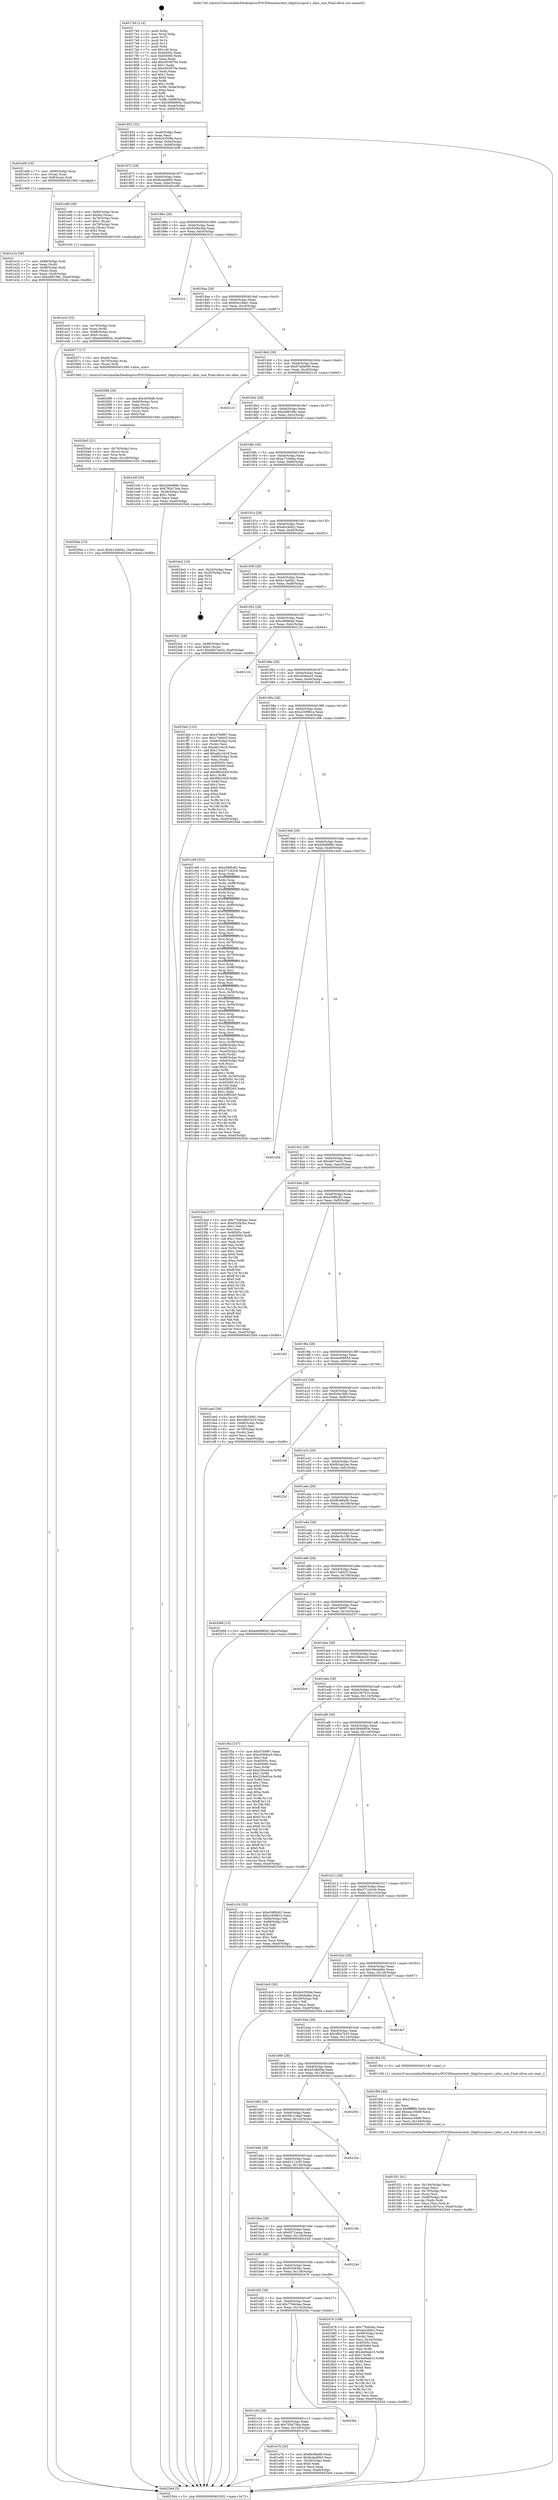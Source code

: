 digraph "0x4017e0" {
  label = "0x4017e0 (/mnt/c/Users/mathe/Desktop/tcc/POCII/binaries/extr_libgit2srcpool.c_alloc_size_Final-ollvm.out::main(0))"
  labelloc = "t"
  node[shape=record]

  Entry [label="",width=0.3,height=0.3,shape=circle,fillcolor=black,style=filled]
  "0x401852" [label="{
     0x401852 [32]\l
     | [instrs]\l
     &nbsp;&nbsp;0x401852 \<+6\>: mov -0xa0(%rbp),%eax\l
     &nbsp;&nbsp;0x401858 \<+2\>: mov %eax,%ecx\l
     &nbsp;&nbsp;0x40185a \<+6\>: sub $0x8c43508a,%ecx\l
     &nbsp;&nbsp;0x401860 \<+6\>: mov %eax,-0xb4(%rbp)\l
     &nbsp;&nbsp;0x401866 \<+6\>: mov %ecx,-0xb8(%rbp)\l
     &nbsp;&nbsp;0x40186c \<+6\>: je 0000000000401e08 \<main+0x628\>\l
  }"]
  "0x401e08" [label="{
     0x401e08 [19]\l
     | [instrs]\l
     &nbsp;&nbsp;0x401e08 \<+7\>: mov -0x90(%rbp),%rax\l
     &nbsp;&nbsp;0x401e0f \<+3\>: mov (%rax),%rax\l
     &nbsp;&nbsp;0x401e12 \<+4\>: mov 0x8(%rax),%rdi\l
     &nbsp;&nbsp;0x401e16 \<+5\>: call 0000000000401060 \<atoi@plt\>\l
     | [calls]\l
     &nbsp;&nbsp;0x401060 \{1\} (unknown)\l
  }"]
  "0x401872" [label="{
     0x401872 [28]\l
     | [instrs]\l
     &nbsp;&nbsp;0x401872 \<+5\>: jmp 0000000000401877 \<main+0x97\>\l
     &nbsp;&nbsp;0x401877 \<+6\>: mov -0xb4(%rbp),%eax\l
     &nbsp;&nbsp;0x40187d \<+5\>: sub $0x8cdad0b5,%eax\l
     &nbsp;&nbsp;0x401882 \<+6\>: mov %eax,-0xbc(%rbp)\l
     &nbsp;&nbsp;0x401888 \<+6\>: je 0000000000401e99 \<main+0x6b9\>\l
  }"]
  Exit [label="",width=0.3,height=0.3,shape=circle,fillcolor=black,style=filled,peripheries=2]
  "0x401e99" [label="{
     0x401e99 [39]\l
     | [instrs]\l
     &nbsp;&nbsp;0x401e99 \<+4\>: mov -0x80(%rbp),%rax\l
     &nbsp;&nbsp;0x401e9d \<+6\>: movl $0x64,(%rax)\l
     &nbsp;&nbsp;0x401ea3 \<+4\>: mov -0x78(%rbp),%rax\l
     &nbsp;&nbsp;0x401ea7 \<+6\>: movl $0x1,(%rax)\l
     &nbsp;&nbsp;0x401ead \<+4\>: mov -0x78(%rbp),%rax\l
     &nbsp;&nbsp;0x401eb1 \<+3\>: movslq (%rax),%rax\l
     &nbsp;&nbsp;0x401eb4 \<+4\>: shl $0x2,%rax\l
     &nbsp;&nbsp;0x401eb8 \<+3\>: mov %rax,%rdi\l
     &nbsp;&nbsp;0x401ebb \<+5\>: call 0000000000401050 \<malloc@plt\>\l
     | [calls]\l
     &nbsp;&nbsp;0x401050 \{1\} (unknown)\l
  }"]
  "0x40188e" [label="{
     0x40188e [28]\l
     | [instrs]\l
     &nbsp;&nbsp;0x40188e \<+5\>: jmp 0000000000401893 \<main+0xb3\>\l
     &nbsp;&nbsp;0x401893 \<+6\>: mov -0xb4(%rbp),%eax\l
     &nbsp;&nbsp;0x401899 \<+5\>: sub $0x930fa2bb,%eax\l
     &nbsp;&nbsp;0x40189e \<+6\>: mov %eax,-0xc0(%rbp)\l
     &nbsp;&nbsp;0x4018a4 \<+6\>: je 00000000004023c2 \<main+0xbe2\>\l
  }"]
  "0x4020ba" [label="{
     0x4020ba [15]\l
     | [instrs]\l
     &nbsp;&nbsp;0x4020ba \<+10\>: movl $0xb13a65a1,-0xa0(%rbp)\l
     &nbsp;&nbsp;0x4020c4 \<+5\>: jmp 00000000004025d4 \<main+0xdf4\>\l
  }"]
  "0x4023c2" [label="{
     0x4023c2\l
  }", style=dashed]
  "0x4018aa" [label="{
     0x4018aa [28]\l
     | [instrs]\l
     &nbsp;&nbsp;0x4018aa \<+5\>: jmp 00000000004018af \<main+0xcf\>\l
     &nbsp;&nbsp;0x4018af \<+6\>: mov -0xb4(%rbp),%eax\l
     &nbsp;&nbsp;0x4018b5 \<+5\>: sub $0x93e184e1,%eax\l
     &nbsp;&nbsp;0x4018ba \<+6\>: mov %eax,-0xc4(%rbp)\l
     &nbsp;&nbsp;0x4018c0 \<+6\>: je 0000000000402077 \<main+0x897\>\l
  }"]
  "0x4020a5" [label="{
     0x4020a5 [21]\l
     | [instrs]\l
     &nbsp;&nbsp;0x4020a5 \<+4\>: mov -0x70(%rbp),%rcx\l
     &nbsp;&nbsp;0x4020a9 \<+3\>: mov (%rcx),%rcx\l
     &nbsp;&nbsp;0x4020ac \<+3\>: mov %rcx,%rdi\l
     &nbsp;&nbsp;0x4020af \<+6\>: mov %eax,-0x148(%rbp)\l
     &nbsp;&nbsp;0x4020b5 \<+5\>: call 0000000000401030 \<free@plt\>\l
     | [calls]\l
     &nbsp;&nbsp;0x401030 \{1\} (unknown)\l
  }"]
  "0x402077" [label="{
     0x402077 [17]\l
     | [instrs]\l
     &nbsp;&nbsp;0x402077 \<+5\>: mov $0x64,%esi\l
     &nbsp;&nbsp;0x40207c \<+4\>: mov -0x70(%rbp),%rax\l
     &nbsp;&nbsp;0x402080 \<+3\>: mov (%rax),%rdi\l
     &nbsp;&nbsp;0x402083 \<+5\>: call 0000000000401580 \<alloc_size\>\l
     | [calls]\l
     &nbsp;&nbsp;0x401580 \{1\} (/mnt/c/Users/mathe/Desktop/tcc/POCII/binaries/extr_libgit2srcpool.c_alloc_size_Final-ollvm.out::alloc_size)\l
  }"]
  "0x4018c6" [label="{
     0x4018c6 [28]\l
     | [instrs]\l
     &nbsp;&nbsp;0x4018c6 \<+5\>: jmp 00000000004018cb \<main+0xeb\>\l
     &nbsp;&nbsp;0x4018cb \<+6\>: mov -0xb4(%rbp),%eax\l
     &nbsp;&nbsp;0x4018d1 \<+5\>: sub $0x97a6a909,%eax\l
     &nbsp;&nbsp;0x4018d6 \<+6\>: mov %eax,-0xc8(%rbp)\l
     &nbsp;&nbsp;0x4018dc \<+6\>: je 00000000004021c5 \<main+0x9e5\>\l
  }"]
  "0x402088" [label="{
     0x402088 [29]\l
     | [instrs]\l
     &nbsp;&nbsp;0x402088 \<+10\>: movabs $0x4030d6,%rdi\l
     &nbsp;&nbsp;0x402092 \<+4\>: mov -0x60(%rbp),%rcx\l
     &nbsp;&nbsp;0x402096 \<+2\>: mov %eax,(%rcx)\l
     &nbsp;&nbsp;0x402098 \<+4\>: mov -0x60(%rbp),%rcx\l
     &nbsp;&nbsp;0x40209c \<+2\>: mov (%rcx),%esi\l
     &nbsp;&nbsp;0x40209e \<+2\>: mov $0x0,%al\l
     &nbsp;&nbsp;0x4020a0 \<+5\>: call 0000000000401040 \<printf@plt\>\l
     | [calls]\l
     &nbsp;&nbsp;0x401040 \{1\} (unknown)\l
  }"]
  "0x4021c5" [label="{
     0x4021c5\l
  }", style=dashed]
  "0x4018e2" [label="{
     0x4018e2 [28]\l
     | [instrs]\l
     &nbsp;&nbsp;0x4018e2 \<+5\>: jmp 00000000004018e7 \<main+0x107\>\l
     &nbsp;&nbsp;0x4018e7 \<+6\>: mov -0xb4(%rbp),%eax\l
     &nbsp;&nbsp;0x4018ed \<+5\>: sub $0xa4f9196c,%eax\l
     &nbsp;&nbsp;0x4018f2 \<+6\>: mov %eax,-0xcc(%rbp)\l
     &nbsp;&nbsp;0x4018f8 \<+6\>: je 0000000000401e3f \<main+0x65f\>\l
  }"]
  "0x401f31" [label="{
     0x401f31 [41]\l
     | [instrs]\l
     &nbsp;&nbsp;0x401f31 \<+6\>: mov -0x144(%rbp),%ecx\l
     &nbsp;&nbsp;0x401f37 \<+3\>: imul %eax,%ecx\l
     &nbsp;&nbsp;0x401f3a \<+4\>: mov -0x70(%rbp),%rsi\l
     &nbsp;&nbsp;0x401f3e \<+3\>: mov (%rsi),%rsi\l
     &nbsp;&nbsp;0x401f41 \<+4\>: mov -0x68(%rbp),%rdi\l
     &nbsp;&nbsp;0x401f45 \<+3\>: movslq (%rdi),%rdi\l
     &nbsp;&nbsp;0x401f48 \<+3\>: mov %ecx,(%rsi,%rdi,4)\l
     &nbsp;&nbsp;0x401f4b \<+10\>: movl $0x2c3b7e1e,-0xa0(%rbp)\l
     &nbsp;&nbsp;0x401f55 \<+5\>: jmp 00000000004025d4 \<main+0xdf4\>\l
  }"]
  "0x401e3f" [label="{
     0x401e3f [30]\l
     | [instrs]\l
     &nbsp;&nbsp;0x401e3f \<+5\>: mov $0xd26d998c,%eax\l
     &nbsp;&nbsp;0x401e44 \<+5\>: mov $0x795a73da,%ecx\l
     &nbsp;&nbsp;0x401e49 \<+3\>: mov -0x28(%rbp),%edx\l
     &nbsp;&nbsp;0x401e4c \<+3\>: cmp $0x1,%edx\l
     &nbsp;&nbsp;0x401e4f \<+3\>: cmovl %ecx,%eax\l
     &nbsp;&nbsp;0x401e52 \<+6\>: mov %eax,-0xa0(%rbp)\l
     &nbsp;&nbsp;0x401e58 \<+5\>: jmp 00000000004025d4 \<main+0xdf4\>\l
  }"]
  "0x4018fe" [label="{
     0x4018fe [28]\l
     | [instrs]\l
     &nbsp;&nbsp;0x4018fe \<+5\>: jmp 0000000000401903 \<main+0x123\>\l
     &nbsp;&nbsp;0x401903 \<+6\>: mov -0xb4(%rbp),%eax\l
     &nbsp;&nbsp;0x401909 \<+5\>: sub $0xa77cb94a,%eax\l
     &nbsp;&nbsp;0x40190e \<+6\>: mov %eax,-0xd0(%rbp)\l
     &nbsp;&nbsp;0x401914 \<+6\>: je 00000000004025a8 \<main+0xdc8\>\l
  }"]
  "0x401f09" [label="{
     0x401f09 [40]\l
     | [instrs]\l
     &nbsp;&nbsp;0x401f09 \<+5\>: mov $0x2,%ecx\l
     &nbsp;&nbsp;0x401f0e \<+1\>: cltd\l
     &nbsp;&nbsp;0x401f0f \<+2\>: idiv %ecx\l
     &nbsp;&nbsp;0x401f11 \<+6\>: imul $0xfffffffe,%edx,%ecx\l
     &nbsp;&nbsp;0x401f17 \<+6\>: add $0xeea19489,%ecx\l
     &nbsp;&nbsp;0x401f1d \<+3\>: add $0x1,%ecx\l
     &nbsp;&nbsp;0x401f20 \<+6\>: sub $0xeea19489,%ecx\l
     &nbsp;&nbsp;0x401f26 \<+6\>: mov %ecx,-0x144(%rbp)\l
     &nbsp;&nbsp;0x401f2c \<+5\>: call 0000000000401160 \<next_i\>\l
     | [calls]\l
     &nbsp;&nbsp;0x401160 \{1\} (/mnt/c/Users/mathe/Desktop/tcc/POCII/binaries/extr_libgit2srcpool.c_alloc_size_Final-ollvm.out::next_i)\l
  }"]
  "0x4025a8" [label="{
     0x4025a8\l
  }", style=dashed]
  "0x40191a" [label="{
     0x40191a [28]\l
     | [instrs]\l
     &nbsp;&nbsp;0x40191a \<+5\>: jmp 000000000040191f \<main+0x13f\>\l
     &nbsp;&nbsp;0x40191f \<+6\>: mov -0xb4(%rbp),%eax\l
     &nbsp;&nbsp;0x401925 \<+5\>: sub $0xab24bfc2,%eax\l
     &nbsp;&nbsp;0x40192a \<+6\>: mov %eax,-0xd4(%rbp)\l
     &nbsp;&nbsp;0x401930 \<+6\>: je 00000000004024e2 \<main+0xd02\>\l
  }"]
  "0x401ec0" [label="{
     0x401ec0 [32]\l
     | [instrs]\l
     &nbsp;&nbsp;0x401ec0 \<+4\>: mov -0x70(%rbp),%rdi\l
     &nbsp;&nbsp;0x401ec4 \<+3\>: mov %rax,(%rdi)\l
     &nbsp;&nbsp;0x401ec7 \<+4\>: mov -0x68(%rbp),%rax\l
     &nbsp;&nbsp;0x401ecb \<+6\>: movl $0x0,(%rax)\l
     &nbsp;&nbsp;0x401ed1 \<+10\>: movl $0xee00665d,-0xa0(%rbp)\l
     &nbsp;&nbsp;0x401edb \<+5\>: jmp 00000000004025d4 \<main+0xdf4\>\l
  }"]
  "0x4024e2" [label="{
     0x4024e2 [16]\l
     | [instrs]\l
     &nbsp;&nbsp;0x4024e2 \<+3\>: mov -0x24(%rbp),%eax\l
     &nbsp;&nbsp;0x4024e5 \<+4\>: lea -0x20(%rbp),%rsp\l
     &nbsp;&nbsp;0x4024e9 \<+1\>: pop %rbx\l
     &nbsp;&nbsp;0x4024ea \<+2\>: pop %r12\l
     &nbsp;&nbsp;0x4024ec \<+2\>: pop %r14\l
     &nbsp;&nbsp;0x4024ee \<+2\>: pop %r15\l
     &nbsp;&nbsp;0x4024f0 \<+1\>: pop %rbp\l
     &nbsp;&nbsp;0x4024f1 \<+1\>: ret\l
  }"]
  "0x401936" [label="{
     0x401936 [28]\l
     | [instrs]\l
     &nbsp;&nbsp;0x401936 \<+5\>: jmp 000000000040193b \<main+0x15b\>\l
     &nbsp;&nbsp;0x40193b \<+6\>: mov -0xb4(%rbp),%eax\l
     &nbsp;&nbsp;0x401941 \<+5\>: sub $0xb13a65a1,%eax\l
     &nbsp;&nbsp;0x401946 \<+6\>: mov %eax,-0xd8(%rbp)\l
     &nbsp;&nbsp;0x40194c \<+6\>: je 00000000004023d1 \<main+0xbf1\>\l
  }"]
  "0x401c2a" [label="{
     0x401c2a\l
  }", style=dashed]
  "0x4023d1" [label="{
     0x4023d1 [28]\l
     | [instrs]\l
     &nbsp;&nbsp;0x4023d1 \<+7\>: mov -0x98(%rbp),%rax\l
     &nbsp;&nbsp;0x4023d8 \<+6\>: movl $0x0,(%rax)\l
     &nbsp;&nbsp;0x4023de \<+10\>: movl $0xd407ee32,-0xa0(%rbp)\l
     &nbsp;&nbsp;0x4023e8 \<+5\>: jmp 00000000004025d4 \<main+0xdf4\>\l
  }"]
  "0x401952" [label="{
     0x401952 [28]\l
     | [instrs]\l
     &nbsp;&nbsp;0x401952 \<+5\>: jmp 0000000000401957 \<main+0x177\>\l
     &nbsp;&nbsp;0x401957 \<+6\>: mov -0xb4(%rbp),%eax\l
     &nbsp;&nbsp;0x40195d \<+5\>: sub $0xc66fe6ed,%eax\l
     &nbsp;&nbsp;0x401962 \<+6\>: mov %eax,-0xdc(%rbp)\l
     &nbsp;&nbsp;0x401968 \<+6\>: je 0000000000402124 \<main+0x944\>\l
  }"]
  "0x401e7b" [label="{
     0x401e7b [30]\l
     | [instrs]\l
     &nbsp;&nbsp;0x401e7b \<+5\>: mov $0xfbc88a0b,%eax\l
     &nbsp;&nbsp;0x401e80 \<+5\>: mov $0x8cdad0b5,%ecx\l
     &nbsp;&nbsp;0x401e85 \<+3\>: mov -0x28(%rbp),%edx\l
     &nbsp;&nbsp;0x401e88 \<+3\>: cmp $0x0,%edx\l
     &nbsp;&nbsp;0x401e8b \<+3\>: cmove %ecx,%eax\l
     &nbsp;&nbsp;0x401e8e \<+6\>: mov %eax,-0xa0(%rbp)\l
     &nbsp;&nbsp;0x401e94 \<+5\>: jmp 00000000004025d4 \<main+0xdf4\>\l
  }"]
  "0x402124" [label="{
     0x402124\l
  }", style=dashed]
  "0x40196e" [label="{
     0x40196e [28]\l
     | [instrs]\l
     &nbsp;&nbsp;0x40196e \<+5\>: jmp 0000000000401973 \<main+0x193\>\l
     &nbsp;&nbsp;0x401973 \<+6\>: mov -0xb4(%rbp),%eax\l
     &nbsp;&nbsp;0x401979 \<+5\>: sub $0xc936dce5,%eax\l
     &nbsp;&nbsp;0x40197e \<+6\>: mov %eax,-0xe0(%rbp)\l
     &nbsp;&nbsp;0x401984 \<+6\>: je 0000000000401fed \<main+0x80d\>\l
  }"]
  "0x401c0e" [label="{
     0x401c0e [28]\l
     | [instrs]\l
     &nbsp;&nbsp;0x401c0e \<+5\>: jmp 0000000000401c13 \<main+0x433\>\l
     &nbsp;&nbsp;0x401c13 \<+6\>: mov -0xb4(%rbp),%eax\l
     &nbsp;&nbsp;0x401c19 \<+5\>: sub $0x795a73da,%eax\l
     &nbsp;&nbsp;0x401c1e \<+6\>: mov %eax,-0x140(%rbp)\l
     &nbsp;&nbsp;0x401c24 \<+6\>: je 0000000000401e7b \<main+0x69b\>\l
  }"]
  "0x401fed" [label="{
     0x401fed [123]\l
     | [instrs]\l
     &nbsp;&nbsp;0x401fed \<+5\>: mov $0x47b9f67,%eax\l
     &nbsp;&nbsp;0x401ff2 \<+5\>: mov $0x17e9d25,%ecx\l
     &nbsp;&nbsp;0x401ff7 \<+4\>: mov -0x68(%rbp),%rdx\l
     &nbsp;&nbsp;0x401ffb \<+2\>: mov (%rdx),%esi\l
     &nbsp;&nbsp;0x401ffd \<+6\>: sub $0xafa14418,%esi\l
     &nbsp;&nbsp;0x402003 \<+3\>: add $0x1,%esi\l
     &nbsp;&nbsp;0x402006 \<+6\>: add $0xafa14418,%esi\l
     &nbsp;&nbsp;0x40200c \<+4\>: mov -0x68(%rbp),%rdx\l
     &nbsp;&nbsp;0x402010 \<+2\>: mov %esi,(%rdx)\l
     &nbsp;&nbsp;0x402012 \<+7\>: mov 0x40505c,%esi\l
     &nbsp;&nbsp;0x402019 \<+7\>: mov 0x405060,%edi\l
     &nbsp;&nbsp;0x402020 \<+3\>: mov %esi,%r8d\l
     &nbsp;&nbsp;0x402023 \<+7\>: add $0x6f62445f,%r8d\l
     &nbsp;&nbsp;0x40202a \<+4\>: sub $0x1,%r8d\l
     &nbsp;&nbsp;0x40202e \<+7\>: sub $0x6f62445f,%r8d\l
     &nbsp;&nbsp;0x402035 \<+4\>: imul %r8d,%esi\l
     &nbsp;&nbsp;0x402039 \<+3\>: and $0x1,%esi\l
     &nbsp;&nbsp;0x40203c \<+3\>: cmp $0x0,%esi\l
     &nbsp;&nbsp;0x40203f \<+4\>: sete %r9b\l
     &nbsp;&nbsp;0x402043 \<+3\>: cmp $0xa,%edi\l
     &nbsp;&nbsp;0x402046 \<+4\>: setl %r10b\l
     &nbsp;&nbsp;0x40204a \<+3\>: mov %r9b,%r11b\l
     &nbsp;&nbsp;0x40204d \<+3\>: and %r10b,%r11b\l
     &nbsp;&nbsp;0x402050 \<+3\>: xor %r10b,%r9b\l
     &nbsp;&nbsp;0x402053 \<+3\>: or %r9b,%r11b\l
     &nbsp;&nbsp;0x402056 \<+4\>: test $0x1,%r11b\l
     &nbsp;&nbsp;0x40205a \<+3\>: cmovne %ecx,%eax\l
     &nbsp;&nbsp;0x40205d \<+6\>: mov %eax,-0xa0(%rbp)\l
     &nbsp;&nbsp;0x402063 \<+5\>: jmp 00000000004025d4 \<main+0xdf4\>\l
  }"]
  "0x40198a" [label="{
     0x40198a [28]\l
     | [instrs]\l
     &nbsp;&nbsp;0x40198a \<+5\>: jmp 000000000040198f \<main+0x1af\>\l
     &nbsp;&nbsp;0x40198f \<+6\>: mov -0xb4(%rbp),%eax\l
     &nbsp;&nbsp;0x401995 \<+5\>: sub $0xcc50961e,%eax\l
     &nbsp;&nbsp;0x40199a \<+6\>: mov %eax,-0xe4(%rbp)\l
     &nbsp;&nbsp;0x4019a0 \<+6\>: je 0000000000401c69 \<main+0x489\>\l
  }"]
  "0x4025bc" [label="{
     0x4025bc\l
  }", style=dashed]
  "0x401c69" [label="{
     0x401c69 [352]\l
     | [instrs]\l
     &nbsp;&nbsp;0x401c69 \<+5\>: mov $0xe59f6c82,%eax\l
     &nbsp;&nbsp;0x401c6e \<+5\>: mov $0x371cb3cb,%ecx\l
     &nbsp;&nbsp;0x401c73 \<+3\>: mov %rsp,%rdx\l
     &nbsp;&nbsp;0x401c76 \<+4\>: add $0xfffffffffffffff0,%rdx\l
     &nbsp;&nbsp;0x401c7a \<+3\>: mov %rdx,%rsp\l
     &nbsp;&nbsp;0x401c7d \<+7\>: mov %rdx,-0x98(%rbp)\l
     &nbsp;&nbsp;0x401c84 \<+3\>: mov %rsp,%rdx\l
     &nbsp;&nbsp;0x401c87 \<+4\>: add $0xfffffffffffffff0,%rdx\l
     &nbsp;&nbsp;0x401c8b \<+3\>: mov %rdx,%rsp\l
     &nbsp;&nbsp;0x401c8e \<+3\>: mov %rsp,%rsi\l
     &nbsp;&nbsp;0x401c91 \<+4\>: add $0xfffffffffffffff0,%rsi\l
     &nbsp;&nbsp;0x401c95 \<+3\>: mov %rsi,%rsp\l
     &nbsp;&nbsp;0x401c98 \<+7\>: mov %rsi,-0x90(%rbp)\l
     &nbsp;&nbsp;0x401c9f \<+3\>: mov %rsp,%rsi\l
     &nbsp;&nbsp;0x401ca2 \<+4\>: add $0xfffffffffffffff0,%rsi\l
     &nbsp;&nbsp;0x401ca6 \<+3\>: mov %rsi,%rsp\l
     &nbsp;&nbsp;0x401ca9 \<+7\>: mov %rsi,-0x88(%rbp)\l
     &nbsp;&nbsp;0x401cb0 \<+3\>: mov %rsp,%rsi\l
     &nbsp;&nbsp;0x401cb3 \<+4\>: add $0xfffffffffffffff0,%rsi\l
     &nbsp;&nbsp;0x401cb7 \<+3\>: mov %rsi,%rsp\l
     &nbsp;&nbsp;0x401cba \<+4\>: mov %rsi,-0x80(%rbp)\l
     &nbsp;&nbsp;0x401cbe \<+3\>: mov %rsp,%rsi\l
     &nbsp;&nbsp;0x401cc1 \<+4\>: add $0xfffffffffffffff0,%rsi\l
     &nbsp;&nbsp;0x401cc5 \<+3\>: mov %rsi,%rsp\l
     &nbsp;&nbsp;0x401cc8 \<+4\>: mov %rsi,-0x78(%rbp)\l
     &nbsp;&nbsp;0x401ccc \<+3\>: mov %rsp,%rsi\l
     &nbsp;&nbsp;0x401ccf \<+4\>: add $0xfffffffffffffff0,%rsi\l
     &nbsp;&nbsp;0x401cd3 \<+3\>: mov %rsi,%rsp\l
     &nbsp;&nbsp;0x401cd6 \<+4\>: mov %rsi,-0x70(%rbp)\l
     &nbsp;&nbsp;0x401cda \<+3\>: mov %rsp,%rsi\l
     &nbsp;&nbsp;0x401cdd \<+4\>: add $0xfffffffffffffff0,%rsi\l
     &nbsp;&nbsp;0x401ce1 \<+3\>: mov %rsi,%rsp\l
     &nbsp;&nbsp;0x401ce4 \<+4\>: mov %rsi,-0x68(%rbp)\l
     &nbsp;&nbsp;0x401ce8 \<+3\>: mov %rsp,%rsi\l
     &nbsp;&nbsp;0x401ceb \<+4\>: add $0xfffffffffffffff0,%rsi\l
     &nbsp;&nbsp;0x401cef \<+3\>: mov %rsi,%rsp\l
     &nbsp;&nbsp;0x401cf2 \<+4\>: mov %rsi,-0x60(%rbp)\l
     &nbsp;&nbsp;0x401cf6 \<+3\>: mov %rsp,%rsi\l
     &nbsp;&nbsp;0x401cf9 \<+4\>: add $0xfffffffffffffff0,%rsi\l
     &nbsp;&nbsp;0x401cfd \<+3\>: mov %rsi,%rsp\l
     &nbsp;&nbsp;0x401d00 \<+4\>: mov %rsi,-0x58(%rbp)\l
     &nbsp;&nbsp;0x401d04 \<+3\>: mov %rsp,%rsi\l
     &nbsp;&nbsp;0x401d07 \<+4\>: add $0xfffffffffffffff0,%rsi\l
     &nbsp;&nbsp;0x401d0b \<+3\>: mov %rsi,%rsp\l
     &nbsp;&nbsp;0x401d0e \<+4\>: mov %rsi,-0x50(%rbp)\l
     &nbsp;&nbsp;0x401d12 \<+3\>: mov %rsp,%rsi\l
     &nbsp;&nbsp;0x401d15 \<+4\>: add $0xfffffffffffffff0,%rsi\l
     &nbsp;&nbsp;0x401d19 \<+3\>: mov %rsi,%rsp\l
     &nbsp;&nbsp;0x401d1c \<+4\>: mov %rsi,-0x48(%rbp)\l
     &nbsp;&nbsp;0x401d20 \<+3\>: mov %rsp,%rsi\l
     &nbsp;&nbsp;0x401d23 \<+4\>: add $0xfffffffffffffff0,%rsi\l
     &nbsp;&nbsp;0x401d27 \<+3\>: mov %rsi,%rsp\l
     &nbsp;&nbsp;0x401d2a \<+4\>: mov %rsi,-0x40(%rbp)\l
     &nbsp;&nbsp;0x401d2e \<+3\>: mov %rsp,%rsi\l
     &nbsp;&nbsp;0x401d31 \<+4\>: add $0xfffffffffffffff0,%rsi\l
     &nbsp;&nbsp;0x401d35 \<+3\>: mov %rsi,%rsp\l
     &nbsp;&nbsp;0x401d38 \<+4\>: mov %rsi,-0x38(%rbp)\l
     &nbsp;&nbsp;0x401d3c \<+7\>: mov -0x98(%rbp),%rsi\l
     &nbsp;&nbsp;0x401d43 \<+6\>: movl $0x0,(%rsi)\l
     &nbsp;&nbsp;0x401d49 \<+6\>: mov -0xa4(%rbp),%edi\l
     &nbsp;&nbsp;0x401d4f \<+2\>: mov %edi,(%rdx)\l
     &nbsp;&nbsp;0x401d51 \<+7\>: mov -0x90(%rbp),%rsi\l
     &nbsp;&nbsp;0x401d58 \<+7\>: mov -0xb0(%rbp),%r8\l
     &nbsp;&nbsp;0x401d5f \<+3\>: mov %r8,(%rsi)\l
     &nbsp;&nbsp;0x401d62 \<+3\>: cmpl $0x2,(%rdx)\l
     &nbsp;&nbsp;0x401d65 \<+4\>: setne %r9b\l
     &nbsp;&nbsp;0x401d69 \<+4\>: and $0x1,%r9b\l
     &nbsp;&nbsp;0x401d6d \<+4\>: mov %r9b,-0x29(%rbp)\l
     &nbsp;&nbsp;0x401d71 \<+8\>: mov 0x40505c,%r10d\l
     &nbsp;&nbsp;0x401d79 \<+8\>: mov 0x405060,%r11d\l
     &nbsp;&nbsp;0x401d81 \<+3\>: mov %r10d,%ebx\l
     &nbsp;&nbsp;0x401d84 \<+6\>: sub $0x20ff3265,%ebx\l
     &nbsp;&nbsp;0x401d8a \<+3\>: sub $0x1,%ebx\l
     &nbsp;&nbsp;0x401d8d \<+6\>: add $0x20ff3265,%ebx\l
     &nbsp;&nbsp;0x401d93 \<+4\>: imul %ebx,%r10d\l
     &nbsp;&nbsp;0x401d97 \<+4\>: and $0x1,%r10d\l
     &nbsp;&nbsp;0x401d9b \<+4\>: cmp $0x0,%r10d\l
     &nbsp;&nbsp;0x401d9f \<+4\>: sete %r9b\l
     &nbsp;&nbsp;0x401da3 \<+4\>: cmp $0xa,%r11d\l
     &nbsp;&nbsp;0x401da7 \<+4\>: setl %r14b\l
     &nbsp;&nbsp;0x401dab \<+3\>: mov %r9b,%r15b\l
     &nbsp;&nbsp;0x401dae \<+3\>: and %r14b,%r15b\l
     &nbsp;&nbsp;0x401db1 \<+3\>: xor %r14b,%r9b\l
     &nbsp;&nbsp;0x401db4 \<+3\>: or %r9b,%r15b\l
     &nbsp;&nbsp;0x401db7 \<+4\>: test $0x1,%r15b\l
     &nbsp;&nbsp;0x401dbb \<+3\>: cmovne %ecx,%eax\l
     &nbsp;&nbsp;0x401dbe \<+6\>: mov %eax,-0xa0(%rbp)\l
     &nbsp;&nbsp;0x401dc4 \<+5\>: jmp 00000000004025d4 \<main+0xdf4\>\l
  }"]
  "0x4019a6" [label="{
     0x4019a6 [28]\l
     | [instrs]\l
     &nbsp;&nbsp;0x4019a6 \<+5\>: jmp 00000000004019ab \<main+0x1cb\>\l
     &nbsp;&nbsp;0x4019ab \<+6\>: mov -0xb4(%rbp),%eax\l
     &nbsp;&nbsp;0x4019b1 \<+5\>: sub $0xd26d998c,%eax\l
     &nbsp;&nbsp;0x4019b6 \<+6\>: mov %eax,-0xe8(%rbp)\l
     &nbsp;&nbsp;0x4019bc \<+6\>: je 0000000000401e5d \<main+0x67d\>\l
  }"]
  "0x401bf2" [label="{
     0x401bf2 [28]\l
     | [instrs]\l
     &nbsp;&nbsp;0x401bf2 \<+5\>: jmp 0000000000401bf7 \<main+0x417\>\l
     &nbsp;&nbsp;0x401bf7 \<+6\>: mov -0xb4(%rbp),%eax\l
     &nbsp;&nbsp;0x401bfd \<+5\>: sub $0x776dcbac,%eax\l
     &nbsp;&nbsp;0x401c02 \<+6\>: mov %eax,-0x13c(%rbp)\l
     &nbsp;&nbsp;0x401c08 \<+6\>: je 00000000004025bc \<main+0xddc\>\l
  }"]
  "0x401e5d" [label="{
     0x401e5d\l
  }", style=dashed]
  "0x4019c2" [label="{
     0x4019c2 [28]\l
     | [instrs]\l
     &nbsp;&nbsp;0x4019c2 \<+5\>: jmp 00000000004019c7 \<main+0x1e7\>\l
     &nbsp;&nbsp;0x4019c7 \<+6\>: mov -0xb4(%rbp),%eax\l
     &nbsp;&nbsp;0x4019cd \<+5\>: sub $0xd407ee32,%eax\l
     &nbsp;&nbsp;0x4019d2 \<+6\>: mov %eax,-0xec(%rbp)\l
     &nbsp;&nbsp;0x4019d8 \<+6\>: je 00000000004023ed \<main+0xc0d\>\l
  }"]
  "0x402476" [label="{
     0x402476 [108]\l
     | [instrs]\l
     &nbsp;&nbsp;0x402476 \<+5\>: mov $0x776dcbac,%eax\l
     &nbsp;&nbsp;0x40247b \<+5\>: mov $0xab24bfc2,%ecx\l
     &nbsp;&nbsp;0x402480 \<+7\>: mov -0x98(%rbp),%rdx\l
     &nbsp;&nbsp;0x402487 \<+2\>: mov (%rdx),%esi\l
     &nbsp;&nbsp;0x402489 \<+3\>: mov %esi,-0x24(%rbp)\l
     &nbsp;&nbsp;0x40248c \<+7\>: mov 0x40505c,%esi\l
     &nbsp;&nbsp;0x402493 \<+7\>: mov 0x405060,%edi\l
     &nbsp;&nbsp;0x40249a \<+3\>: mov %esi,%r8d\l
     &nbsp;&nbsp;0x40249d \<+7\>: add $0x4e94ab15,%r8d\l
     &nbsp;&nbsp;0x4024a4 \<+4\>: sub $0x1,%r8d\l
     &nbsp;&nbsp;0x4024a8 \<+7\>: sub $0x4e94ab15,%r8d\l
     &nbsp;&nbsp;0x4024af \<+4\>: imul %r8d,%esi\l
     &nbsp;&nbsp;0x4024b3 \<+3\>: and $0x1,%esi\l
     &nbsp;&nbsp;0x4024b6 \<+3\>: cmp $0x0,%esi\l
     &nbsp;&nbsp;0x4024b9 \<+4\>: sete %r9b\l
     &nbsp;&nbsp;0x4024bd \<+3\>: cmp $0xa,%edi\l
     &nbsp;&nbsp;0x4024c0 \<+4\>: setl %r10b\l
     &nbsp;&nbsp;0x4024c4 \<+3\>: mov %r9b,%r11b\l
     &nbsp;&nbsp;0x4024c7 \<+3\>: and %r10b,%r11b\l
     &nbsp;&nbsp;0x4024ca \<+3\>: xor %r10b,%r9b\l
     &nbsp;&nbsp;0x4024cd \<+3\>: or %r9b,%r11b\l
     &nbsp;&nbsp;0x4024d0 \<+4\>: test $0x1,%r11b\l
     &nbsp;&nbsp;0x4024d4 \<+3\>: cmovne %ecx,%eax\l
     &nbsp;&nbsp;0x4024d7 \<+6\>: mov %eax,-0xa0(%rbp)\l
     &nbsp;&nbsp;0x4024dd \<+5\>: jmp 00000000004025d4 \<main+0xdf4\>\l
  }"]
  "0x4023ed" [label="{
     0x4023ed [137]\l
     | [instrs]\l
     &nbsp;&nbsp;0x4023ed \<+5\>: mov $0x776dcbac,%eax\l
     &nbsp;&nbsp;0x4023f2 \<+5\>: mov $0x652f43bc,%ecx\l
     &nbsp;&nbsp;0x4023f7 \<+2\>: mov $0x1,%dl\l
     &nbsp;&nbsp;0x4023f9 \<+2\>: xor %esi,%esi\l
     &nbsp;&nbsp;0x4023fb \<+7\>: mov 0x40505c,%edi\l
     &nbsp;&nbsp;0x402402 \<+8\>: mov 0x405060,%r8d\l
     &nbsp;&nbsp;0x40240a \<+3\>: sub $0x1,%esi\l
     &nbsp;&nbsp;0x40240d \<+3\>: mov %edi,%r9d\l
     &nbsp;&nbsp;0x402410 \<+3\>: add %esi,%r9d\l
     &nbsp;&nbsp;0x402413 \<+4\>: imul %r9d,%edi\l
     &nbsp;&nbsp;0x402417 \<+3\>: and $0x1,%edi\l
     &nbsp;&nbsp;0x40241a \<+3\>: cmp $0x0,%edi\l
     &nbsp;&nbsp;0x40241d \<+4\>: sete %r10b\l
     &nbsp;&nbsp;0x402421 \<+4\>: cmp $0xa,%r8d\l
     &nbsp;&nbsp;0x402425 \<+4\>: setl %r11b\l
     &nbsp;&nbsp;0x402429 \<+3\>: mov %r10b,%bl\l
     &nbsp;&nbsp;0x40242c \<+3\>: xor $0xff,%bl\l
     &nbsp;&nbsp;0x40242f \<+3\>: mov %r11b,%r14b\l
     &nbsp;&nbsp;0x402432 \<+4\>: xor $0xff,%r14b\l
     &nbsp;&nbsp;0x402436 \<+3\>: xor $0x0,%dl\l
     &nbsp;&nbsp;0x402439 \<+3\>: mov %bl,%r15b\l
     &nbsp;&nbsp;0x40243c \<+4\>: and $0x0,%r15b\l
     &nbsp;&nbsp;0x402440 \<+3\>: and %dl,%r10b\l
     &nbsp;&nbsp;0x402443 \<+3\>: mov %r14b,%r12b\l
     &nbsp;&nbsp;0x402446 \<+4\>: and $0x0,%r12b\l
     &nbsp;&nbsp;0x40244a \<+3\>: and %dl,%r11b\l
     &nbsp;&nbsp;0x40244d \<+3\>: or %r10b,%r15b\l
     &nbsp;&nbsp;0x402450 \<+3\>: or %r11b,%r12b\l
     &nbsp;&nbsp;0x402453 \<+3\>: xor %r12b,%r15b\l
     &nbsp;&nbsp;0x402456 \<+3\>: or %r14b,%bl\l
     &nbsp;&nbsp;0x402459 \<+3\>: xor $0xff,%bl\l
     &nbsp;&nbsp;0x40245c \<+3\>: or $0x0,%dl\l
     &nbsp;&nbsp;0x40245f \<+2\>: and %dl,%bl\l
     &nbsp;&nbsp;0x402461 \<+3\>: or %bl,%r15b\l
     &nbsp;&nbsp;0x402464 \<+4\>: test $0x1,%r15b\l
     &nbsp;&nbsp;0x402468 \<+3\>: cmovne %ecx,%eax\l
     &nbsp;&nbsp;0x40246b \<+6\>: mov %eax,-0xa0(%rbp)\l
     &nbsp;&nbsp;0x402471 \<+5\>: jmp 00000000004025d4 \<main+0xdf4\>\l
  }"]
  "0x4019de" [label="{
     0x4019de [28]\l
     | [instrs]\l
     &nbsp;&nbsp;0x4019de \<+5\>: jmp 00000000004019e3 \<main+0x203\>\l
     &nbsp;&nbsp;0x4019e3 \<+6\>: mov -0xb4(%rbp),%eax\l
     &nbsp;&nbsp;0x4019e9 \<+5\>: sub $0xe59f6c82,%eax\l
     &nbsp;&nbsp;0x4019ee \<+6\>: mov %eax,-0xf0(%rbp)\l
     &nbsp;&nbsp;0x4019f4 \<+6\>: je 00000000004024f2 \<main+0xd12\>\l
  }"]
  "0x401bd6" [label="{
     0x401bd6 [28]\l
     | [instrs]\l
     &nbsp;&nbsp;0x401bd6 \<+5\>: jmp 0000000000401bdb \<main+0x3fb\>\l
     &nbsp;&nbsp;0x401bdb \<+6\>: mov -0xb4(%rbp),%eax\l
     &nbsp;&nbsp;0x401be1 \<+5\>: sub $0x652f43bc,%eax\l
     &nbsp;&nbsp;0x401be6 \<+6\>: mov %eax,-0x138(%rbp)\l
     &nbsp;&nbsp;0x401bec \<+6\>: je 0000000000402476 \<main+0xc96\>\l
  }"]
  "0x4024f2" [label="{
     0x4024f2\l
  }", style=dashed]
  "0x4019fa" [label="{
     0x4019fa [28]\l
     | [instrs]\l
     &nbsp;&nbsp;0x4019fa \<+5\>: jmp 00000000004019ff \<main+0x21f\>\l
     &nbsp;&nbsp;0x4019ff \<+6\>: mov -0xb4(%rbp),%eax\l
     &nbsp;&nbsp;0x401a05 \<+5\>: sub $0xee00665d,%eax\l
     &nbsp;&nbsp;0x401a0a \<+6\>: mov %eax,-0xf4(%rbp)\l
     &nbsp;&nbsp;0x401a10 \<+6\>: je 0000000000401ee0 \<main+0x700\>\l
  }"]
  "0x402244" [label="{
     0x402244\l
  }", style=dashed]
  "0x401ee0" [label="{
     0x401ee0 [36]\l
     | [instrs]\l
     &nbsp;&nbsp;0x401ee0 \<+5\>: mov $0x93e184e1,%eax\l
     &nbsp;&nbsp;0x401ee5 \<+5\>: mov $0x3fb47b33,%ecx\l
     &nbsp;&nbsp;0x401eea \<+4\>: mov -0x68(%rbp),%rdx\l
     &nbsp;&nbsp;0x401eee \<+2\>: mov (%rdx),%esi\l
     &nbsp;&nbsp;0x401ef0 \<+4\>: mov -0x78(%rbp),%rdx\l
     &nbsp;&nbsp;0x401ef4 \<+2\>: cmp (%rdx),%esi\l
     &nbsp;&nbsp;0x401ef6 \<+3\>: cmovl %ecx,%eax\l
     &nbsp;&nbsp;0x401ef9 \<+6\>: mov %eax,-0xa0(%rbp)\l
     &nbsp;&nbsp;0x401eff \<+5\>: jmp 00000000004025d4 \<main+0xdf4\>\l
  }"]
  "0x401a16" [label="{
     0x401a16 [28]\l
     | [instrs]\l
     &nbsp;&nbsp;0x401a16 \<+5\>: jmp 0000000000401a1b \<main+0x23b\>\l
     &nbsp;&nbsp;0x401a1b \<+6\>: mov -0xb4(%rbp),%eax\l
     &nbsp;&nbsp;0x401a21 \<+5\>: sub $0xf20a1980,%eax\l
     &nbsp;&nbsp;0x401a26 \<+6\>: mov %eax,-0xf8(%rbp)\l
     &nbsp;&nbsp;0x401a2c \<+6\>: je 00000000004021e9 \<main+0xa09\>\l
  }"]
  "0x401bba" [label="{
     0x401bba [28]\l
     | [instrs]\l
     &nbsp;&nbsp;0x401bba \<+5\>: jmp 0000000000401bbf \<main+0x3df\>\l
     &nbsp;&nbsp;0x401bbf \<+6\>: mov -0xb4(%rbp),%eax\l
     &nbsp;&nbsp;0x401bc5 \<+5\>: sub $0x6271acaa,%eax\l
     &nbsp;&nbsp;0x401bca \<+6\>: mov %eax,-0x134(%rbp)\l
     &nbsp;&nbsp;0x401bd0 \<+6\>: je 0000000000402244 \<main+0xa64\>\l
  }"]
  "0x4021e9" [label="{
     0x4021e9\l
  }", style=dashed]
  "0x401a32" [label="{
     0x401a32 [28]\l
     | [instrs]\l
     &nbsp;&nbsp;0x401a32 \<+5\>: jmp 0000000000401a37 \<main+0x257\>\l
     &nbsp;&nbsp;0x401a37 \<+6\>: mov -0xb4(%rbp),%eax\l
     &nbsp;&nbsp;0x401a3d \<+5\>: sub $0xfb3a42ea,%eax\l
     &nbsp;&nbsp;0x401a42 \<+6\>: mov %eax,-0xfc(%rbp)\l
     &nbsp;&nbsp;0x401a48 \<+6\>: je 00000000004022cf \<main+0xaef\>\l
  }"]
  "0x4021b6" [label="{
     0x4021b6\l
  }", style=dashed]
  "0x4022cf" [label="{
     0x4022cf\l
  }", style=dashed]
  "0x401a4e" [label="{
     0x401a4e [28]\l
     | [instrs]\l
     &nbsp;&nbsp;0x401a4e \<+5\>: jmp 0000000000401a53 \<main+0x273\>\l
     &nbsp;&nbsp;0x401a53 \<+6\>: mov -0xb4(%rbp),%eax\l
     &nbsp;&nbsp;0x401a59 \<+5\>: sub $0xfbc88a0b,%eax\l
     &nbsp;&nbsp;0x401a5e \<+6\>: mov %eax,-0x100(%rbp)\l
     &nbsp;&nbsp;0x401a64 \<+6\>: je 00000000004022c0 \<main+0xae0\>\l
  }"]
  "0x401b9e" [label="{
     0x401b9e [28]\l
     | [instrs]\l
     &nbsp;&nbsp;0x401b9e \<+5\>: jmp 0000000000401ba3 \<main+0x3c3\>\l
     &nbsp;&nbsp;0x401ba3 \<+6\>: mov -0xb4(%rbp),%eax\l
     &nbsp;&nbsp;0x401ba9 \<+5\>: sub $0x62112cf3,%eax\l
     &nbsp;&nbsp;0x401bae \<+6\>: mov %eax,-0x130(%rbp)\l
     &nbsp;&nbsp;0x401bb4 \<+6\>: je 00000000004021b6 \<main+0x9d6\>\l
  }"]
  "0x4022c0" [label="{
     0x4022c0\l
  }", style=dashed]
  "0x401a6a" [label="{
     0x401a6a [28]\l
     | [instrs]\l
     &nbsp;&nbsp;0x401a6a \<+5\>: jmp 0000000000401a6f \<main+0x28f\>\l
     &nbsp;&nbsp;0x401a6f \<+6\>: mov -0xb4(%rbp),%eax\l
     &nbsp;&nbsp;0x401a75 \<+5\>: sub $0xfec0c199,%eax\l
     &nbsp;&nbsp;0x401a7a \<+6\>: mov %eax,-0x104(%rbp)\l
     &nbsp;&nbsp;0x401a80 \<+6\>: je 000000000040226e \<main+0xa8e\>\l
  }"]
  "0x40232a" [label="{
     0x40232a\l
  }", style=dashed]
  "0x40226e" [label="{
     0x40226e\l
  }", style=dashed]
  "0x401a86" [label="{
     0x401a86 [28]\l
     | [instrs]\l
     &nbsp;&nbsp;0x401a86 \<+5\>: jmp 0000000000401a8b \<main+0x2ab\>\l
     &nbsp;&nbsp;0x401a8b \<+6\>: mov -0xb4(%rbp),%eax\l
     &nbsp;&nbsp;0x401a91 \<+5\>: sub $0x17e9d25,%eax\l
     &nbsp;&nbsp;0x401a96 \<+6\>: mov %eax,-0x108(%rbp)\l
     &nbsp;&nbsp;0x401a9c \<+6\>: je 0000000000402068 \<main+0x888\>\l
  }"]
  "0x401b82" [label="{
     0x401b82 [28]\l
     | [instrs]\l
     &nbsp;&nbsp;0x401b82 \<+5\>: jmp 0000000000401b87 \<main+0x3a7\>\l
     &nbsp;&nbsp;0x401b87 \<+6\>: mov -0xb4(%rbp),%eax\l
     &nbsp;&nbsp;0x401b8d \<+5\>: sub $0x56c13dad,%eax\l
     &nbsp;&nbsp;0x401b92 \<+6\>: mov %eax,-0x12c(%rbp)\l
     &nbsp;&nbsp;0x401b98 \<+6\>: je 000000000040232a \<main+0xb4a\>\l
  }"]
  "0x402068" [label="{
     0x402068 [15]\l
     | [instrs]\l
     &nbsp;&nbsp;0x402068 \<+10\>: movl $0xee00665d,-0xa0(%rbp)\l
     &nbsp;&nbsp;0x402072 \<+5\>: jmp 00000000004025d4 \<main+0xdf4\>\l
  }"]
  "0x401aa2" [label="{
     0x401aa2 [28]\l
     | [instrs]\l
     &nbsp;&nbsp;0x401aa2 \<+5\>: jmp 0000000000401aa7 \<main+0x2c7\>\l
     &nbsp;&nbsp;0x401aa7 \<+6\>: mov -0xb4(%rbp),%eax\l
     &nbsp;&nbsp;0x401aad \<+5\>: sub $0x47b9f67,%eax\l
     &nbsp;&nbsp;0x401ab2 \<+6\>: mov %eax,-0x10c(%rbp)\l
     &nbsp;&nbsp;0x401ab8 \<+6\>: je 0000000000402537 \<main+0xd57\>\l
  }"]
  "0x402561" [label="{
     0x402561\l
  }", style=dashed]
  "0x402537" [label="{
     0x402537\l
  }", style=dashed]
  "0x401abe" [label="{
     0x401abe [28]\l
     | [instrs]\l
     &nbsp;&nbsp;0x401abe \<+5\>: jmp 0000000000401ac3 \<main+0x2e3\>\l
     &nbsp;&nbsp;0x401ac3 \<+6\>: mov -0xb4(%rbp),%eax\l
     &nbsp;&nbsp;0x401ac9 \<+5\>: sub $0x108c4ca5,%eax\l
     &nbsp;&nbsp;0x401ace \<+6\>: mov %eax,-0x110(%rbp)\l
     &nbsp;&nbsp;0x401ad4 \<+6\>: je 00000000004020c9 \<main+0x8e9\>\l
  }"]
  "0x401b66" [label="{
     0x401b66 [28]\l
     | [instrs]\l
     &nbsp;&nbsp;0x401b66 \<+5\>: jmp 0000000000401b6b \<main+0x38b\>\l
     &nbsp;&nbsp;0x401b6b \<+6\>: mov -0xb4(%rbp),%eax\l
     &nbsp;&nbsp;0x401b71 \<+5\>: sub $0x453db00a,%eax\l
     &nbsp;&nbsp;0x401b76 \<+6\>: mov %eax,-0x128(%rbp)\l
     &nbsp;&nbsp;0x401b7c \<+6\>: je 0000000000402561 \<main+0xd81\>\l
  }"]
  "0x4020c9" [label="{
     0x4020c9\l
  }", style=dashed]
  "0x401ada" [label="{
     0x401ada [28]\l
     | [instrs]\l
     &nbsp;&nbsp;0x401ada \<+5\>: jmp 0000000000401adf \<main+0x2ff\>\l
     &nbsp;&nbsp;0x401adf \<+6\>: mov -0xb4(%rbp),%eax\l
     &nbsp;&nbsp;0x401ae5 \<+5\>: sub $0x2c3b7e1e,%eax\l
     &nbsp;&nbsp;0x401aea \<+6\>: mov %eax,-0x114(%rbp)\l
     &nbsp;&nbsp;0x401af0 \<+6\>: je 0000000000401f5a \<main+0x77a\>\l
  }"]
  "0x401f04" [label="{
     0x401f04 [5]\l
     | [instrs]\l
     &nbsp;&nbsp;0x401f04 \<+5\>: call 0000000000401160 \<next_i\>\l
     | [calls]\l
     &nbsp;&nbsp;0x401160 \{1\} (/mnt/c/Users/mathe/Desktop/tcc/POCII/binaries/extr_libgit2srcpool.c_alloc_size_Final-ollvm.out::next_i)\l
  }"]
  "0x401f5a" [label="{
     0x401f5a [147]\l
     | [instrs]\l
     &nbsp;&nbsp;0x401f5a \<+5\>: mov $0x47b9f67,%eax\l
     &nbsp;&nbsp;0x401f5f \<+5\>: mov $0xc936dce5,%ecx\l
     &nbsp;&nbsp;0x401f64 \<+2\>: mov $0x1,%dl\l
     &nbsp;&nbsp;0x401f66 \<+7\>: mov 0x40505c,%esi\l
     &nbsp;&nbsp;0x401f6d \<+7\>: mov 0x405060,%edi\l
     &nbsp;&nbsp;0x401f74 \<+3\>: mov %esi,%r8d\l
     &nbsp;&nbsp;0x401f77 \<+7\>: add $0x229a45ce,%r8d\l
     &nbsp;&nbsp;0x401f7e \<+4\>: sub $0x1,%r8d\l
     &nbsp;&nbsp;0x401f82 \<+7\>: sub $0x229a45ce,%r8d\l
     &nbsp;&nbsp;0x401f89 \<+4\>: imul %r8d,%esi\l
     &nbsp;&nbsp;0x401f8d \<+3\>: and $0x1,%esi\l
     &nbsp;&nbsp;0x401f90 \<+3\>: cmp $0x0,%esi\l
     &nbsp;&nbsp;0x401f93 \<+4\>: sete %r9b\l
     &nbsp;&nbsp;0x401f97 \<+3\>: cmp $0xa,%edi\l
     &nbsp;&nbsp;0x401f9a \<+4\>: setl %r10b\l
     &nbsp;&nbsp;0x401f9e \<+3\>: mov %r9b,%r11b\l
     &nbsp;&nbsp;0x401fa1 \<+4\>: xor $0xff,%r11b\l
     &nbsp;&nbsp;0x401fa5 \<+3\>: mov %r10b,%bl\l
     &nbsp;&nbsp;0x401fa8 \<+3\>: xor $0xff,%bl\l
     &nbsp;&nbsp;0x401fab \<+3\>: xor $0x0,%dl\l
     &nbsp;&nbsp;0x401fae \<+3\>: mov %r11b,%r14b\l
     &nbsp;&nbsp;0x401fb1 \<+4\>: and $0x0,%r14b\l
     &nbsp;&nbsp;0x401fb5 \<+3\>: and %dl,%r9b\l
     &nbsp;&nbsp;0x401fb8 \<+3\>: mov %bl,%r15b\l
     &nbsp;&nbsp;0x401fbb \<+4\>: and $0x0,%r15b\l
     &nbsp;&nbsp;0x401fbf \<+3\>: and %dl,%r10b\l
     &nbsp;&nbsp;0x401fc2 \<+3\>: or %r9b,%r14b\l
     &nbsp;&nbsp;0x401fc5 \<+3\>: or %r10b,%r15b\l
     &nbsp;&nbsp;0x401fc8 \<+3\>: xor %r15b,%r14b\l
     &nbsp;&nbsp;0x401fcb \<+3\>: or %bl,%r11b\l
     &nbsp;&nbsp;0x401fce \<+4\>: xor $0xff,%r11b\l
     &nbsp;&nbsp;0x401fd2 \<+3\>: or $0x0,%dl\l
     &nbsp;&nbsp;0x401fd5 \<+3\>: and %dl,%r11b\l
     &nbsp;&nbsp;0x401fd8 \<+3\>: or %r11b,%r14b\l
     &nbsp;&nbsp;0x401fdb \<+4\>: test $0x1,%r14b\l
     &nbsp;&nbsp;0x401fdf \<+3\>: cmovne %ecx,%eax\l
     &nbsp;&nbsp;0x401fe2 \<+6\>: mov %eax,-0xa0(%rbp)\l
     &nbsp;&nbsp;0x401fe8 \<+5\>: jmp 00000000004025d4 \<main+0xdf4\>\l
  }"]
  "0x401af6" [label="{
     0x401af6 [28]\l
     | [instrs]\l
     &nbsp;&nbsp;0x401af6 \<+5\>: jmp 0000000000401afb \<main+0x31b\>\l
     &nbsp;&nbsp;0x401afb \<+6\>: mov -0xb4(%rbp),%eax\l
     &nbsp;&nbsp;0x401b01 \<+5\>: sub $0x369d083e,%eax\l
     &nbsp;&nbsp;0x401b06 \<+6\>: mov %eax,-0x118(%rbp)\l
     &nbsp;&nbsp;0x401b0c \<+6\>: je 0000000000401c34 \<main+0x454\>\l
  }"]
  "0x401b4a" [label="{
     0x401b4a [28]\l
     | [instrs]\l
     &nbsp;&nbsp;0x401b4a \<+5\>: jmp 0000000000401b4f \<main+0x36f\>\l
     &nbsp;&nbsp;0x401b4f \<+6\>: mov -0xb4(%rbp),%eax\l
     &nbsp;&nbsp;0x401b55 \<+5\>: sub $0x3fb47b33,%eax\l
     &nbsp;&nbsp;0x401b5a \<+6\>: mov %eax,-0x124(%rbp)\l
     &nbsp;&nbsp;0x401b60 \<+6\>: je 0000000000401f04 \<main+0x724\>\l
  }"]
  "0x401c34" [label="{
     0x401c34 [53]\l
     | [instrs]\l
     &nbsp;&nbsp;0x401c34 \<+5\>: mov $0xe59f6c82,%eax\l
     &nbsp;&nbsp;0x401c39 \<+5\>: mov $0xcc50961e,%ecx\l
     &nbsp;&nbsp;0x401c3e \<+6\>: mov -0x9a(%rbp),%dl\l
     &nbsp;&nbsp;0x401c44 \<+7\>: mov -0x99(%rbp),%sil\l
     &nbsp;&nbsp;0x401c4b \<+3\>: mov %dl,%dil\l
     &nbsp;&nbsp;0x401c4e \<+3\>: and %sil,%dil\l
     &nbsp;&nbsp;0x401c51 \<+3\>: xor %sil,%dl\l
     &nbsp;&nbsp;0x401c54 \<+3\>: or %dl,%dil\l
     &nbsp;&nbsp;0x401c57 \<+4\>: test $0x1,%dil\l
     &nbsp;&nbsp;0x401c5b \<+3\>: cmovne %ecx,%eax\l
     &nbsp;&nbsp;0x401c5e \<+6\>: mov %eax,-0xa0(%rbp)\l
     &nbsp;&nbsp;0x401c64 \<+5\>: jmp 00000000004025d4 \<main+0xdf4\>\l
  }"]
  "0x401b12" [label="{
     0x401b12 [28]\l
     | [instrs]\l
     &nbsp;&nbsp;0x401b12 \<+5\>: jmp 0000000000401b17 \<main+0x337\>\l
     &nbsp;&nbsp;0x401b17 \<+6\>: mov -0xb4(%rbp),%eax\l
     &nbsp;&nbsp;0x401b1d \<+5\>: sub $0x371cb3cb,%eax\l
     &nbsp;&nbsp;0x401b22 \<+6\>: mov %eax,-0x11c(%rbp)\l
     &nbsp;&nbsp;0x401b28 \<+6\>: je 0000000000401dc9 \<main+0x5e9\>\l
  }"]
  "0x4025d4" [label="{
     0x4025d4 [5]\l
     | [instrs]\l
     &nbsp;&nbsp;0x4025d4 \<+5\>: jmp 0000000000401852 \<main+0x72\>\l
  }"]
  "0x4017e0" [label="{
     0x4017e0 [114]\l
     | [instrs]\l
     &nbsp;&nbsp;0x4017e0 \<+1\>: push %rbp\l
     &nbsp;&nbsp;0x4017e1 \<+3\>: mov %rsp,%rbp\l
     &nbsp;&nbsp;0x4017e4 \<+2\>: push %r15\l
     &nbsp;&nbsp;0x4017e6 \<+2\>: push %r14\l
     &nbsp;&nbsp;0x4017e8 \<+2\>: push %r12\l
     &nbsp;&nbsp;0x4017ea \<+1\>: push %rbx\l
     &nbsp;&nbsp;0x4017eb \<+7\>: sub $0x140,%rsp\l
     &nbsp;&nbsp;0x4017f2 \<+7\>: mov 0x40505c,%eax\l
     &nbsp;&nbsp;0x4017f9 \<+7\>: mov 0x405060,%ecx\l
     &nbsp;&nbsp;0x401800 \<+2\>: mov %eax,%edx\l
     &nbsp;&nbsp;0x401802 \<+6\>: add $0xc655870e,%edx\l
     &nbsp;&nbsp;0x401808 \<+3\>: sub $0x1,%edx\l
     &nbsp;&nbsp;0x40180b \<+6\>: sub $0xc655870e,%edx\l
     &nbsp;&nbsp;0x401811 \<+3\>: imul %edx,%eax\l
     &nbsp;&nbsp;0x401814 \<+3\>: and $0x1,%eax\l
     &nbsp;&nbsp;0x401817 \<+3\>: cmp $0x0,%eax\l
     &nbsp;&nbsp;0x40181a \<+4\>: sete %r8b\l
     &nbsp;&nbsp;0x40181e \<+4\>: and $0x1,%r8b\l
     &nbsp;&nbsp;0x401822 \<+7\>: mov %r8b,-0x9a(%rbp)\l
     &nbsp;&nbsp;0x401829 \<+3\>: cmp $0xa,%ecx\l
     &nbsp;&nbsp;0x40182c \<+4\>: setl %r8b\l
     &nbsp;&nbsp;0x401830 \<+4\>: and $0x1,%r8b\l
     &nbsp;&nbsp;0x401834 \<+7\>: mov %r8b,-0x99(%rbp)\l
     &nbsp;&nbsp;0x40183b \<+10\>: movl $0x369d083e,-0xa0(%rbp)\l
     &nbsp;&nbsp;0x401845 \<+6\>: mov %edi,-0xa4(%rbp)\l
     &nbsp;&nbsp;0x40184b \<+7\>: mov %rsi,-0xb0(%rbp)\l
  }"]
  "0x401de7" [label="{
     0x401de7\l
  }", style=dashed]
  "0x401e1b" [label="{
     0x401e1b [36]\l
     | [instrs]\l
     &nbsp;&nbsp;0x401e1b \<+7\>: mov -0x88(%rbp),%rdi\l
     &nbsp;&nbsp;0x401e22 \<+2\>: mov %eax,(%rdi)\l
     &nbsp;&nbsp;0x401e24 \<+7\>: mov -0x88(%rbp),%rdi\l
     &nbsp;&nbsp;0x401e2b \<+2\>: mov (%rdi),%eax\l
     &nbsp;&nbsp;0x401e2d \<+3\>: mov %eax,-0x28(%rbp)\l
     &nbsp;&nbsp;0x401e30 \<+10\>: movl $0xa4f9196c,-0xa0(%rbp)\l
     &nbsp;&nbsp;0x401e3a \<+5\>: jmp 00000000004025d4 \<main+0xdf4\>\l
  }"]
  "0x401dc9" [label="{
     0x401dc9 [30]\l
     | [instrs]\l
     &nbsp;&nbsp;0x401dc9 \<+5\>: mov $0x8c43508a,%eax\l
     &nbsp;&nbsp;0x401dce \<+5\>: mov $0x39edaf4e,%ecx\l
     &nbsp;&nbsp;0x401dd3 \<+3\>: mov -0x29(%rbp),%dl\l
     &nbsp;&nbsp;0x401dd6 \<+3\>: test $0x1,%dl\l
     &nbsp;&nbsp;0x401dd9 \<+3\>: cmovne %ecx,%eax\l
     &nbsp;&nbsp;0x401ddc \<+6\>: mov %eax,-0xa0(%rbp)\l
     &nbsp;&nbsp;0x401de2 \<+5\>: jmp 00000000004025d4 \<main+0xdf4\>\l
  }"]
  "0x401b2e" [label="{
     0x401b2e [28]\l
     | [instrs]\l
     &nbsp;&nbsp;0x401b2e \<+5\>: jmp 0000000000401b33 \<main+0x353\>\l
     &nbsp;&nbsp;0x401b33 \<+6\>: mov -0xb4(%rbp),%eax\l
     &nbsp;&nbsp;0x401b39 \<+5\>: sub $0x39edaf4e,%eax\l
     &nbsp;&nbsp;0x401b3e \<+6\>: mov %eax,-0x120(%rbp)\l
     &nbsp;&nbsp;0x401b44 \<+6\>: je 0000000000401de7 \<main+0x607\>\l
  }"]
  Entry -> "0x4017e0" [label=" 1"]
  "0x401852" -> "0x401e08" [label=" 1"]
  "0x401852" -> "0x401872" [label=" 17"]
  "0x4024e2" -> Exit [label=" 1"]
  "0x401872" -> "0x401e99" [label=" 1"]
  "0x401872" -> "0x40188e" [label=" 16"]
  "0x402476" -> "0x4025d4" [label=" 1"]
  "0x40188e" -> "0x4023c2" [label=" 0"]
  "0x40188e" -> "0x4018aa" [label=" 16"]
  "0x4023ed" -> "0x4025d4" [label=" 1"]
  "0x4018aa" -> "0x402077" [label=" 1"]
  "0x4018aa" -> "0x4018c6" [label=" 15"]
  "0x4023d1" -> "0x4025d4" [label=" 1"]
  "0x4018c6" -> "0x4021c5" [label=" 0"]
  "0x4018c6" -> "0x4018e2" [label=" 15"]
  "0x4020ba" -> "0x4025d4" [label=" 1"]
  "0x4018e2" -> "0x401e3f" [label=" 1"]
  "0x4018e2" -> "0x4018fe" [label=" 14"]
  "0x4020a5" -> "0x4020ba" [label=" 1"]
  "0x4018fe" -> "0x4025a8" [label=" 0"]
  "0x4018fe" -> "0x40191a" [label=" 14"]
  "0x402088" -> "0x4020a5" [label=" 1"]
  "0x40191a" -> "0x4024e2" [label=" 1"]
  "0x40191a" -> "0x401936" [label=" 13"]
  "0x402077" -> "0x402088" [label=" 1"]
  "0x401936" -> "0x4023d1" [label=" 1"]
  "0x401936" -> "0x401952" [label=" 12"]
  "0x402068" -> "0x4025d4" [label=" 1"]
  "0x401952" -> "0x402124" [label=" 0"]
  "0x401952" -> "0x40196e" [label=" 12"]
  "0x401fed" -> "0x4025d4" [label=" 1"]
  "0x40196e" -> "0x401fed" [label=" 1"]
  "0x40196e" -> "0x40198a" [label=" 11"]
  "0x401f31" -> "0x4025d4" [label=" 1"]
  "0x40198a" -> "0x401c69" [label=" 1"]
  "0x40198a" -> "0x4019a6" [label=" 10"]
  "0x401f09" -> "0x401f31" [label=" 1"]
  "0x4019a6" -> "0x401e5d" [label=" 0"]
  "0x4019a6" -> "0x4019c2" [label=" 10"]
  "0x401ee0" -> "0x4025d4" [label=" 2"]
  "0x4019c2" -> "0x4023ed" [label=" 1"]
  "0x4019c2" -> "0x4019de" [label=" 9"]
  "0x401ec0" -> "0x4025d4" [label=" 1"]
  "0x4019de" -> "0x4024f2" [label=" 0"]
  "0x4019de" -> "0x4019fa" [label=" 9"]
  "0x401e7b" -> "0x4025d4" [label=" 1"]
  "0x4019fa" -> "0x401ee0" [label=" 2"]
  "0x4019fa" -> "0x401a16" [label=" 7"]
  "0x401c0e" -> "0x401c2a" [label=" 0"]
  "0x401a16" -> "0x4021e9" [label=" 0"]
  "0x401a16" -> "0x401a32" [label=" 7"]
  "0x401f5a" -> "0x4025d4" [label=" 1"]
  "0x401a32" -> "0x4022cf" [label=" 0"]
  "0x401a32" -> "0x401a4e" [label=" 7"]
  "0x401bf2" -> "0x401c0e" [label=" 1"]
  "0x401a4e" -> "0x4022c0" [label=" 0"]
  "0x401a4e" -> "0x401a6a" [label=" 7"]
  "0x401f04" -> "0x401f09" [label=" 1"]
  "0x401a6a" -> "0x40226e" [label=" 0"]
  "0x401a6a" -> "0x401a86" [label=" 7"]
  "0x401bd6" -> "0x401bf2" [label=" 1"]
  "0x401a86" -> "0x402068" [label=" 1"]
  "0x401a86" -> "0x401aa2" [label=" 6"]
  "0x401e99" -> "0x401ec0" [label=" 1"]
  "0x401aa2" -> "0x402537" [label=" 0"]
  "0x401aa2" -> "0x401abe" [label=" 6"]
  "0x401bba" -> "0x401bd6" [label=" 2"]
  "0x401abe" -> "0x4020c9" [label=" 0"]
  "0x401abe" -> "0x401ada" [label=" 6"]
  "0x401c0e" -> "0x401e7b" [label=" 1"]
  "0x401ada" -> "0x401f5a" [label=" 1"]
  "0x401ada" -> "0x401af6" [label=" 5"]
  "0x401b9e" -> "0x401bba" [label=" 2"]
  "0x401af6" -> "0x401c34" [label=" 1"]
  "0x401af6" -> "0x401b12" [label=" 4"]
  "0x401c34" -> "0x4025d4" [label=" 1"]
  "0x4017e0" -> "0x401852" [label=" 1"]
  "0x4025d4" -> "0x401852" [label=" 17"]
  "0x401bf2" -> "0x4025bc" [label=" 0"]
  "0x401c69" -> "0x4025d4" [label=" 1"]
  "0x401b82" -> "0x401b9e" [label=" 2"]
  "0x401b12" -> "0x401dc9" [label=" 1"]
  "0x401b12" -> "0x401b2e" [label=" 3"]
  "0x401dc9" -> "0x4025d4" [label=" 1"]
  "0x401e08" -> "0x401e1b" [label=" 1"]
  "0x401e1b" -> "0x4025d4" [label=" 1"]
  "0x401e3f" -> "0x4025d4" [label=" 1"]
  "0x401b82" -> "0x40232a" [label=" 0"]
  "0x401b2e" -> "0x401de7" [label=" 0"]
  "0x401b2e" -> "0x401b4a" [label=" 3"]
  "0x401b9e" -> "0x4021b6" [label=" 0"]
  "0x401b4a" -> "0x401f04" [label=" 1"]
  "0x401b4a" -> "0x401b66" [label=" 2"]
  "0x401bba" -> "0x402244" [label=" 0"]
  "0x401b66" -> "0x402561" [label=" 0"]
  "0x401b66" -> "0x401b82" [label=" 2"]
  "0x401bd6" -> "0x402476" [label=" 1"]
}
